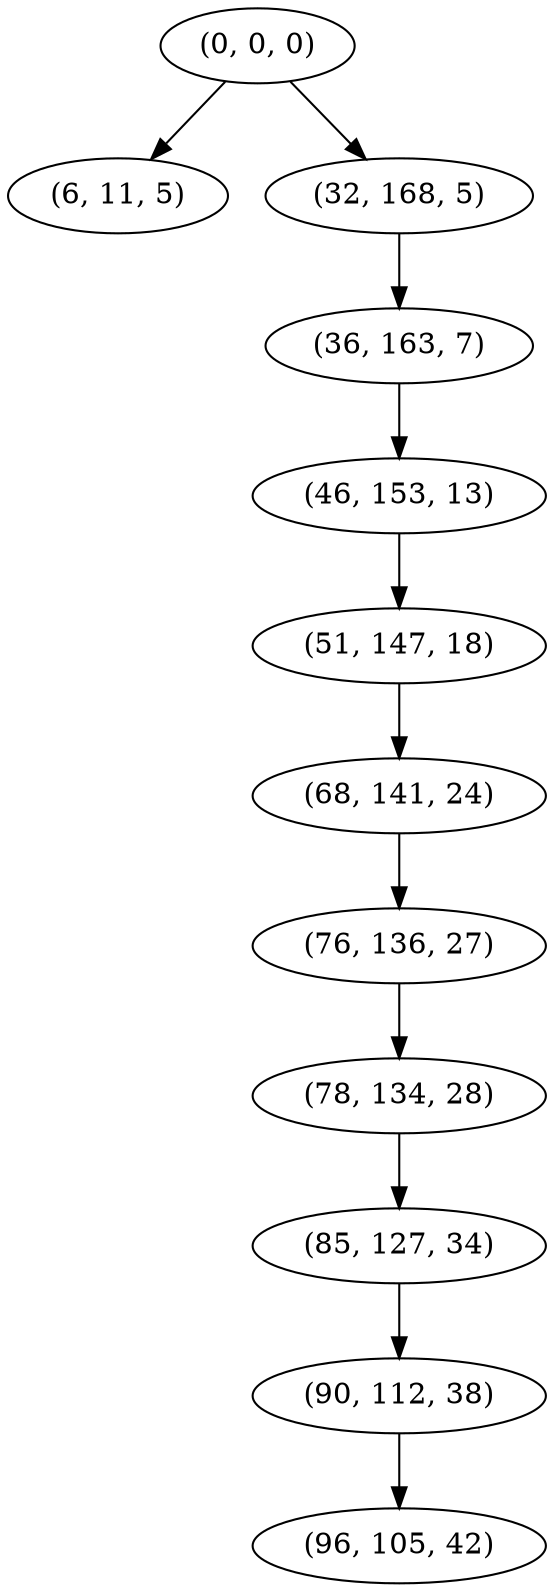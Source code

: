 digraph tree {
    "(0, 0, 0)";
    "(6, 11, 5)";
    "(32, 168, 5)";
    "(36, 163, 7)";
    "(46, 153, 13)";
    "(51, 147, 18)";
    "(68, 141, 24)";
    "(76, 136, 27)";
    "(78, 134, 28)";
    "(85, 127, 34)";
    "(90, 112, 38)";
    "(96, 105, 42)";
    "(0, 0, 0)" -> "(6, 11, 5)";
    "(0, 0, 0)" -> "(32, 168, 5)";
    "(32, 168, 5)" -> "(36, 163, 7)";
    "(36, 163, 7)" -> "(46, 153, 13)";
    "(46, 153, 13)" -> "(51, 147, 18)";
    "(51, 147, 18)" -> "(68, 141, 24)";
    "(68, 141, 24)" -> "(76, 136, 27)";
    "(76, 136, 27)" -> "(78, 134, 28)";
    "(78, 134, 28)" -> "(85, 127, 34)";
    "(85, 127, 34)" -> "(90, 112, 38)";
    "(90, 112, 38)" -> "(96, 105, 42)";
}
